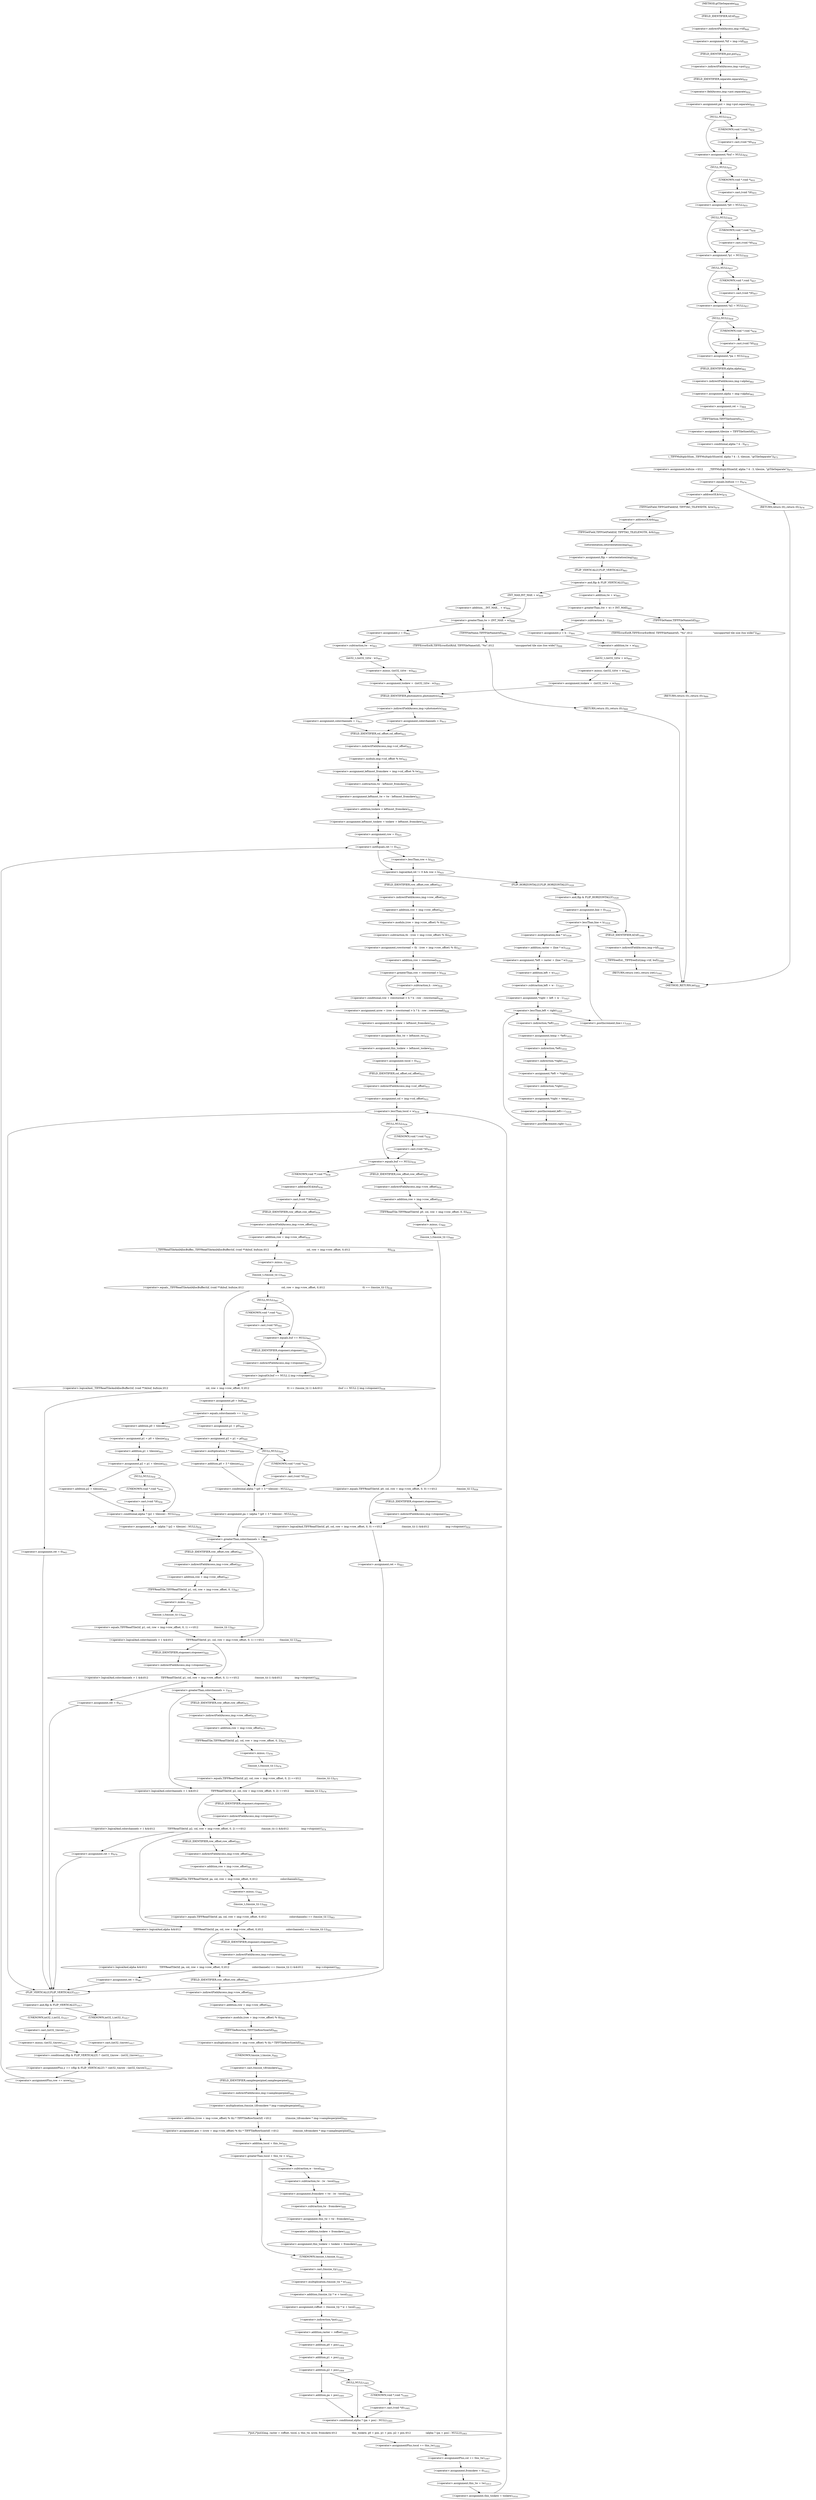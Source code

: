 digraph "gtTileSeparate" {  
"47645" [label = <(&lt;operator&gt;.assignment,*tif = img-&gt;tif)<SUB>849</SUB>> ]
"47651" [label = <(&lt;operator&gt;.assignment,put = img-&gt;put.separate)<SUB>850</SUB>> ]
"47666" [label = <(&lt;operator&gt;.assignment,*buf = NULL)<SUB>854</SUB>> ]
"47674" [label = <(&lt;operator&gt;.assignment,*p0 = NULL)<SUB>855</SUB>> ]
"47682" [label = <(&lt;operator&gt;.assignment,*p1 = NULL)<SUB>856</SUB>> ]
"47690" [label = <(&lt;operator&gt;.assignment,*p2 = NULL)<SUB>857</SUB>> ]
"47698" [label = <(&lt;operator&gt;.assignment,*pa = NULL)<SUB>858</SUB>> ]
"47710" [label = <(&lt;operator&gt;.assignment,alpha = img-&gt;alpha)<SUB>862</SUB>> ]
"47718" [label = <(&lt;operator&gt;.assignment,ret = 1)<SUB>864</SUB>> ]
"47728" [label = <(&lt;operator&gt;.assignment,tilesize = TIFFTileSize(tif))<SUB>871</SUB>> ]
"47732" [label = <(&lt;operator&gt;.assignment,bufsize =\012        _TIFFMultiplySSize(tif, alpha ? 4 : 3, tilesize, &quot;gtTileSeparate&quot;))<SUB>872</SUB>> ]
"47749" [label = <(TIFFGetField,TIFFGetField(tif, TIFFTAG_TILEWIDTH, &amp;tw))<SUB>879</SUB>> ]
"47754" [label = <(TIFFGetField,TIFFGetField(tif, TIFFTAG_TILELENGTH, &amp;th))<SUB>880</SUB>> ]
"47759" [label = <(&lt;operator&gt;.assignment,flip = setorientation(img))<SUB>882</SUB>> ]
"47846" [label = <(&lt;operator&gt;.assignment,leftmost_fromskew = img-&gt;col_offset % tw)<SUB>922</SUB>> ]
"47853" [label = <(&lt;operator&gt;.assignment,leftmost_tw = tw - leftmost_fromskew)<SUB>923</SUB>> ]
"47858" [label = <(&lt;operator&gt;.assignment,leftmost_toskew = toskew + leftmost_fromskew)<SUB>924</SUB>> ]
"48307" [label = <(_TIFFfreeExt,_TIFFfreeExt(img-&gt;tif, buf))<SUB>1040</SUB>> ]
"48312" [label = <(RETURN,return (ret);,return (ret);)<SUB>1041</SUB>> ]
"47647" [label = <(&lt;operator&gt;.indirectFieldAccess,img-&gt;tif)<SUB>849</SUB>> ]
"47653" [label = <(&lt;operator&gt;.fieldAccess,img-&gt;put.separate)<SUB>850</SUB>> ]
"47668" [label = <(NULL,NULL)<SUB>854</SUB>> ]
"47676" [label = <(NULL,NULL)<SUB>855</SUB>> ]
"47684" [label = <(NULL,NULL)<SUB>856</SUB>> ]
"47692" [label = <(NULL,NULL)<SUB>857</SUB>> ]
"47700" [label = <(NULL,NULL)<SUB>858</SUB>> ]
"47712" [label = <(&lt;operator&gt;.indirectFieldAccess,img-&gt;alpha)<SUB>862</SUB>> ]
"47730" [label = <(TIFFTileSize,TIFFTileSize(tif))<SUB>871</SUB>> ]
"47734" [label = <(_TIFFMultiplySSize,_TIFFMultiplySSize(tif, alpha ? 4 : 3, tilesize, &quot;gtTileSeparate&quot;))<SUB>873</SUB>> ]
"47743" [label = <(&lt;operator&gt;.equals,bufsize == 0)<SUB>874</SUB>> ]
"47752" [label = <(&lt;operator&gt;.addressOf,&amp;tw)<SUB>879</SUB>> ]
"47757" [label = <(&lt;operator&gt;.addressOf,&amp;th)<SUB>880</SUB>> ]
"47761" [label = <(setorientation,setorientation(img))<SUB>882</SUB>> ]
"47764" [label = <(&lt;operator&gt;.and,flip &amp; FLIP_VERTICALLY)<SUB>883</SUB>> ]
"47827" [label = <(&lt;operator&gt;.indirectFieldAccess,img-&gt;photometric)<SUB>906</SUB>> ]
"47848" [label = <(&lt;operator&gt;.modulo,img-&gt;col_offset % tw)<SUB>922</SUB>> ]
"47855" [label = <(&lt;operator&gt;.subtraction,tw - leftmost_fromskew)<SUB>923</SUB>> ]
"47860" [label = <(&lt;operator&gt;.addition,toskew + leftmost_fromskew)<SUB>924</SUB>> ]
"47868" [label = <(&lt;operator&gt;.logicalAnd,ret != 0 &amp;&amp; row &lt; h)<SUB>925</SUB>> ]
"47875" [label = <(&lt;operator&gt;.assignmentPlus,row += nrow)<SUB>925</SUB>> ]
"48250" [label = <(&lt;operator&gt;.and,flip &amp; FLIP_HORIZONTALLY)<SUB>1020</SUB>> ]
"48308" [label = <(&lt;operator&gt;.indirectFieldAccess,img-&gt;tif)<SUB>1040</SUB>> ]
"47649" [label = <(FIELD_IDENTIFIER,tif,tif)<SUB>849</SUB>> ]
"47654" [label = <(&lt;operator&gt;.indirectFieldAccess,img-&gt;put)<SUB>850</SUB>> ]
"47657" [label = <(FIELD_IDENTIFIER,separate,separate)<SUB>850</SUB>> ]
"47714" [label = <(FIELD_IDENTIFIER,alpha,alpha)<SUB>862</SUB>> ]
"47736" [label = <(&lt;operator&gt;.conditional,alpha ? 4 : 3)<SUB>873</SUB>> ]
"47747" [label = <(RETURN,return (0);,return (0);)<SUB>876</SUB>> ]
"47766" [label = <(FLIP_VERTICALLY,FLIP_VERTICALLY)<SUB>883</SUB>> ]
"47785" [label = <(&lt;operator&gt;.assignment,y = h - 1)<SUB>891</SUB>> ]
"47790" [label = <(&lt;operator&gt;.assignment,toskew = -(int32_t)(tw + w))<SUB>892</SUB>> ]
"47829" [label = <(FIELD_IDENTIFIER,photometric,photometric)<SUB>906</SUB>> ]
"47837" [label = <(&lt;operator&gt;.assignment,colorchannels = 1)<SUB>911</SUB>> ]
"47842" [label = <(&lt;operator&gt;.assignment,colorchannels = 3)<SUB>915</SUB>> ]
"47849" [label = <(&lt;operator&gt;.indirectFieldAccess,img-&gt;col_offset)<SUB>922</SUB>> ]
"47865" [label = <(&lt;operator&gt;.assignment,row = 0)<SUB>925</SUB>> ]
"47869" [label = <(&lt;operator&gt;.notEquals,ret != 0)<SUB>925</SUB>> ]
"47872" [label = <(&lt;operator&gt;.lessThan,row &lt; h)<SUB>925</SUB>> ]
"47879" [label = <(&lt;operator&gt;.assignment,rowstoread = th - (row + img-&gt;row_offset) % th)<SUB>927</SUB>> ]
"47890" [label = <(&lt;operator&gt;.assignment,nrow = (row + rowstoread &gt; h ? h - row : rowstoread))<SUB>928</SUB>> ]
"47902" [label = <(&lt;operator&gt;.assignment,fromskew = leftmost_fromskew)<SUB>929</SUB>> ]
"47905" [label = <(&lt;operator&gt;.assignment,this_tw = leftmost_tw)<SUB>930</SUB>> ]
"47908" [label = <(&lt;operator&gt;.assignment,this_toskew = leftmost_toskew)<SUB>931</SUB>> ]
"47911" [label = <(&lt;operator&gt;.assignment,tocol = 0)<SUB>932</SUB>> ]
"47914" [label = <(&lt;operator&gt;.assignment,col = img-&gt;col_offset)<SUB>933</SUB>> ]
"48234" [label = <(&lt;operator&gt;.assignmentPlus,y += ((flip &amp; FLIP_VERTICALLY) ? -(int32_t)nrow : (int32_t)nrow))<SUB>1017</SUB>> ]
"48252" [label = <(FLIP_HORIZONTALLY,FLIP_HORIZONTALLY)<SUB>1020</SUB>> ]
"48310" [label = <(FIELD_IDENTIFIER,tif,tif)<SUB>1040</SUB>> ]
"47656" [label = <(FIELD_IDENTIFIER,put,put)<SUB>850</SUB>> ]
"47670" [label = <(&lt;operator&gt;.cast,(void *)0)<SUB>854</SUB>> ]
"47678" [label = <(&lt;operator&gt;.cast,(void *)0)<SUB>855</SUB>> ]
"47686" [label = <(&lt;operator&gt;.cast,(void *)0)<SUB>856</SUB>> ]
"47694" [label = <(&lt;operator&gt;.cast,(void *)0)<SUB>857</SUB>> ]
"47702" [label = <(&lt;operator&gt;.cast,(void *)0)<SUB>858</SUB>> ]
"47771" [label = <(&lt;operator&gt;.greaterThan,(tw + w) &gt; INT_MAX)<SUB>885</SUB>> ]
"47787" [label = <(&lt;operator&gt;.subtraction,h - 1)<SUB>891</SUB>> ]
"47792" [label = <(&lt;operator&gt;.minus,-(int32_t)(tw + w))<SUB>892</SUB>> ]
"47816" [label = <(&lt;operator&gt;.assignment,y = 0)<SUB>902</SUB>> ]
"47819" [label = <(&lt;operator&gt;.assignment,toskew = -(int32_t)(tw - w))<SUB>903</SUB>> ]
"47851" [label = <(FIELD_IDENTIFIER,col_offset,col_offset)<SUB>922</SUB>> ]
"47881" [label = <(&lt;operator&gt;.subtraction,th - (row + img-&gt;row_offset) % th)<SUB>927</SUB>> ]
"47892" [label = <(&lt;operator&gt;.conditional,row + rowstoread &gt; h ? h - row : rowstoread)<SUB>928</SUB>> ]
"47916" [label = <(&lt;operator&gt;.indirectFieldAccess,img-&gt;col_offset)<SUB>933</SUB>> ]
"47920" [label = <(&lt;operator&gt;.lessThan,tocol &lt; w)<SUB>934</SUB>> ]
"48236" [label = <(&lt;operator&gt;.conditional,(flip &amp; FLIP_VERTICALLY) ? -(int32_t)nrow : (int32_t)nrow)<SUB>1017</SUB>> ]
"48262" [label = <(&lt;operator&gt;.lessThan,line &lt; h)<SUB>1024</SUB>> ]
"48265" [label = <(&lt;operator&gt;.postIncrement,line++)<SUB>1024</SUB>> ]
"47671" [label = <(UNKNOWN,void *,void *)<SUB>854</SUB>> ]
"47679" [label = <(UNKNOWN,void *,void *)<SUB>855</SUB>> ]
"47687" [label = <(UNKNOWN,void *,void *)<SUB>856</SUB>> ]
"47695" [label = <(UNKNOWN,void *,void *)<SUB>857</SUB>> ]
"47703" [label = <(UNKNOWN,void *,void *)<SUB>858</SUB>> ]
"47772" [label = <(&lt;operator&gt;.addition,tw + w)<SUB>885</SUB>> ]
"47777" [label = <(TIFFErrorExtR,TIFFErrorExtR(tif, TIFFFileName(tif), &quot;%s&quot;,\012                          &quot;unsupported tile size (too wide)&quot;))<SUB>887</SUB>> ]
"47783" [label = <(RETURN,return (0);,return (0);)<SUB>889</SUB>> ]
"47793" [label = <(int32_t,(int32_t)(tw + w))<SUB>892</SUB>> ]
"47800" [label = <(&lt;operator&gt;.greaterThan,tw &gt; (INT_MAX + w))<SUB>896</SUB>> ]
"47821" [label = <(&lt;operator&gt;.minus,-(int32_t)(tw - w))<SUB>903</SUB>> ]
"47883" [label = <(&lt;operator&gt;.modulo,(row + img-&gt;row_offset) % th)<SUB>927</SUB>> ]
"47893" [label = <(&lt;operator&gt;.greaterThan,row + rowstoread &gt; h)<SUB>928</SUB>> ]
"47898" [label = <(&lt;operator&gt;.subtraction,h - row)<SUB>928</SUB>> ]
"47918" [label = <(FIELD_IDENTIFIER,col_offset,col_offset)<SUB>933</SUB>> ]
"48133" [label = <(&lt;operator&gt;.assignment,pos = ((row + img-&gt;row_offset) % th) * TIFFTileRowSize(tif) +\012                  ((tmsize_t)fromskew * img-&gt;samplesperpixel))<SUB>991</SUB>> ]
"48178" [label = <(&lt;operator&gt;.assignment,roffset = (tmsize_t)y * w + tocol)<SUB>1002</SUB>> ]
"48187" [label = <(*put,(*put)(img, raster + roffset, tocol, y, this_tw, nrow, fromskew,\012                   this_toskew, p0 + pos, p1 + pos, p2 + pos,\012                   (alpha ? (pa + pos) : NULL)))<SUB>1003</SUB>> ]
"48219" [label = <(&lt;operator&gt;.assignmentPlus,tocol += this_tw)<SUB>1006</SUB>> ]
"48222" [label = <(&lt;operator&gt;.assignmentPlus,col += this_tw)<SUB>1007</SUB>> ]
"48225" [label = <(&lt;operator&gt;.assignment,fromskew = 0)<SUB>1012</SUB>> ]
"48228" [label = <(&lt;operator&gt;.assignment,this_tw = tw)<SUB>1013</SUB>> ]
"48231" [label = <(&lt;operator&gt;.assignment,this_toskew = toskew)<SUB>1014</SUB>> ]
"48237" [label = <(&lt;operator&gt;.and,flip &amp; FLIP_VERTICALLY)<SUB>1017</SUB>> ]
"48242" [label = <(&lt;operator&gt;.minus,-(int32_t)nrow)<SUB>1017</SUB>> ]
"48246" [label = <(&lt;operator&gt;.cast,(int32_t)nrow)<SUB>1017</SUB>> ]
"48259" [label = <(&lt;operator&gt;.assignment,line = 0)<SUB>1024</SUB>> ]
"48269" [label = <(&lt;operator&gt;.assignment,*left = raster + (line * w))<SUB>1026</SUB>> ]
"48277" [label = <(&lt;operator&gt;.assignment,*right = left + w - 1)<SUB>1027</SUB>> ]
"47779" [label = <(TIFFFileName,TIFFFileName(tif))<SUB>887</SUB>> ]
"47794" [label = <(&lt;operator&gt;.addition,tw + w)<SUB>892</SUB>> ]
"47802" [label = <(INT_MAX,INT_MAX + w)<SUB>896</SUB>> ]
"47808" [label = <(TIFFErrorExtR,TIFFErrorExtR(tif, TIFFFileName(tif), &quot;%s&quot;,\012                          &quot;unsupported tile size (too wide)&quot;))<SUB>898</SUB>> ]
"47814" [label = <(RETURN,return (0);,return (0);)<SUB>900</SUB>> ]
"47822" [label = <(int32_t,(int32_t)(tw - w))<SUB>903</SUB>> ]
"47884" [label = <(&lt;operator&gt;.addition,row + img-&gt;row_offset)<SUB>927</SUB>> ]
"47894" [label = <(&lt;operator&gt;.addition,row + rowstoread)<SUB>928</SUB>> ]
"47925" [label = <(&lt;operator&gt;.equals,buf == NULL)<SUB>936</SUB>> ]
"48049" [label = <(&lt;operator&gt;.logicalAnd,colorchannels &gt; 1 &amp;&amp;\012                TIFFReadTile(tif, p1, col, row + img-&gt;row_offset, 0, 1) ==\012                    (tmsize_t)(-1) &amp;&amp;\012                img-&gt;stoponerr)<SUB>966</SUB>> ]
"48078" [label = <(&lt;operator&gt;.logicalAnd,colorchannels &gt; 1 &amp;&amp;\012                TIFFReadTile(tif, p2, col, row + img-&gt;row_offset, 0, 2) ==\012                    (tmsize_t)(-1) &amp;&amp;\012                img-&gt;stoponerr)<SUB>974</SUB>> ]
"48107" [label = <(&lt;operator&gt;.logicalAnd,alpha &amp;&amp;\012                TIFFReadTile(tif, pa, col, row + img-&gt;row_offset, 0,\012                             colorchannels) == (tmsize_t)(-1) &amp;&amp;\012                img-&gt;stoponerr)<SUB>982</SUB>> ]
"48135" [label = <(&lt;operator&gt;.addition,((row + img-&gt;row_offset) % th) * TIFFTileRowSize(tif) +\012                  ((tmsize_t)fromskew * img-&gt;samplesperpixel))<SUB>991</SUB>> ]
"48154" [label = <(&lt;operator&gt;.greaterThan,tocol + this_tw &gt; w)<SUB>993</SUB>> ]
"48180" [label = <(&lt;operator&gt;.addition,(tmsize_t)y * w + tocol)<SUB>1002</SUB>> ]
"48188" [label = <(&lt;operator&gt;.indirection,*put)<SUB>1003</SUB>> ]
"48191" [label = <(&lt;operator&gt;.addition,raster + roffset)<SUB>1003</SUB>> ]
"48200" [label = <(&lt;operator&gt;.addition,p0 + pos)<SUB>1004</SUB>> ]
"48203" [label = <(&lt;operator&gt;.addition,p1 + pos)<SUB>1004</SUB>> ]
"48206" [label = <(&lt;operator&gt;.addition,p2 + pos)<SUB>1004</SUB>> ]
"48209" [label = <(&lt;operator&gt;.conditional,alpha ? (pa + pos) : NULL)<SUB>1005</SUB>> ]
"48239" [label = <(FLIP_VERTICALLY,FLIP_VERTICALLY)<SUB>1017</SUB>> ]
"48243" [label = <(&lt;operator&gt;.cast,(int32_t)nrow)<SUB>1017</SUB>> ]
"48247" [label = <(UNKNOWN,int32_t,int32_t)<SUB>1017</SUB>> ]
"48271" [label = <(&lt;operator&gt;.addition,raster + (line * w))<SUB>1026</SUB>> ]
"48279" [label = <(&lt;operator&gt;.subtraction,left + w - 1)<SUB>1027</SUB>> ]
"48285" [label = <(&lt;operator&gt;.lessThan,left &lt; right)<SUB>1029</SUB>> ]
"47810" [label = <(TIFFFileName,TIFFFileName(tif))<SUB>898</SUB>> ]
"47823" [label = <(&lt;operator&gt;.subtraction,tw - w)<SUB>903</SUB>> ]
"47886" [label = <(&lt;operator&gt;.indirectFieldAccess,img-&gt;row_offset)<SUB>927</SUB>> ]
"47927" [label = <(NULL,NULL)<SUB>936</SUB>> ]
"47970" [label = <(&lt;operator&gt;.assignment,p0 = buf)<SUB>946</SUB>> ]
"48050" [label = <(&lt;operator&gt;.logicalAnd,colorchannels &gt; 1 &amp;&amp;\012                TIFFReadTile(tif, p1, col, row + img-&gt;row_offset, 0, 1) ==\012                    (tmsize_t)(-1))<SUB>966</SUB>> ]
"48069" [label = <(&lt;operator&gt;.indirectFieldAccess,img-&gt;stoponerr)<SUB>969</SUB>> ]
"48073" [label = <(&lt;operator&gt;.assignment,ret = 0)<SUB>971</SUB>> ]
"48079" [label = <(&lt;operator&gt;.logicalAnd,colorchannels &gt; 1 &amp;&amp;\012                TIFFReadTile(tif, p2, col, row + img-&gt;row_offset, 0, 2) ==\012                    (tmsize_t)(-1))<SUB>974</SUB>> ]
"48098" [label = <(&lt;operator&gt;.indirectFieldAccess,img-&gt;stoponerr)<SUB>977</SUB>> ]
"48102" [label = <(&lt;operator&gt;.assignment,ret = 0)<SUB>979</SUB>> ]
"48108" [label = <(&lt;operator&gt;.logicalAnd,alpha &amp;&amp;\012                TIFFReadTile(tif, pa, col, row + img-&gt;row_offset, 0,\012                             colorchannels) == (tmsize_t)(-1))<SUB>982</SUB>> ]
"48125" [label = <(&lt;operator&gt;.indirectFieldAccess,img-&gt;stoponerr)<SUB>985</SUB>> ]
"48129" [label = <(&lt;operator&gt;.assignment,ret = 0)<SUB>987</SUB>> ]
"48136" [label = <(&lt;operator&gt;.multiplication,((row + img-&gt;row_offset) % th) * TIFFTileRowSize(tif))<SUB>991</SUB>> ]
"48146" [label = <(&lt;operator&gt;.multiplication,(tmsize_t)fromskew * img-&gt;samplesperpixel)<SUB>992</SUB>> ]
"48155" [label = <(&lt;operator&gt;.addition,tocol + this_tw)<SUB>993</SUB>> ]
"48160" [label = <(&lt;operator&gt;.assignment,fromskew = tw - (w - tocol))<SUB>998</SUB>> ]
"48167" [label = <(&lt;operator&gt;.assignment,this_tw = tw - fromskew)<SUB>999</SUB>> ]
"48172" [label = <(&lt;operator&gt;.assignment,this_toskew = toskew + fromskew)<SUB>1000</SUB>> ]
"48181" [label = <(&lt;operator&gt;.multiplication,(tmsize_t)y * w)<SUB>1002</SUB>> ]
"48211" [label = <(&lt;operator&gt;.addition,pa + pos)<SUB>1005</SUB>> ]
"48214" [label = <(NULL,NULL)<SUB>1005</SUB>> ]
"48244" [label = <(UNKNOWN,int32_t,int32_t)<SUB>1017</SUB>> ]
"48273" [label = <(&lt;operator&gt;.multiplication,line * w)<SUB>1026</SUB>> ]
"48280" [label = <(&lt;operator&gt;.addition,left + w)<SUB>1027</SUB>> ]
"48290" [label = <(&lt;operator&gt;.assignment,temp = *left)<SUB>1031</SUB>> ]
"48294" [label = <(&lt;operator&gt;.assignment,*left = *right)<SUB>1032</SUB>> ]
"48299" [label = <(&lt;operator&gt;.assignment,*right = temp)<SUB>1033</SUB>> ]
"48303" [label = <(&lt;operator&gt;.postIncrement,left++)<SUB>1034</SUB>> ]
"48305" [label = <(&lt;operator&gt;.postDecrement,right--)<SUB>1035</SUB>> ]
"47804" [label = <(&lt;operator&gt;.addition,__INT_MAX__ + w)<SUB>896</SUB>> ]
"47888" [label = <(FIELD_IDENTIFIER,row_offset,row_offset)<SUB>927</SUB>> ]
"47934" [label = <(&lt;operator&gt;.logicalAnd,_TIFFReadTileAndAllocBuffer(tif, (void **)&amp;buf, bufsize,\012                                                col, row + img-&gt;row_offset, 0,\012                                                0) == (tmsize_t)(-1) &amp;&amp;\012                    (buf == NULL || img-&gt;stoponerr))<SUB>938</SUB>> ]
"47974" [label = <(&lt;operator&gt;.equals,colorchannels == 1)<SUB>947</SUB>> ]
"48051" [label = <(&lt;operator&gt;.greaterThan,colorchannels &gt; 1)<SUB>966</SUB>> ]
"48054" [label = <(&lt;operator&gt;.equals,TIFFReadTile(tif, p1, col, row + img-&gt;row_offset, 0, 1) ==\012                    (tmsize_t)(-1))<SUB>967</SUB>> ]
"48071" [label = <(FIELD_IDENTIFIER,stoponerr,stoponerr)<SUB>969</SUB>> ]
"48080" [label = <(&lt;operator&gt;.greaterThan,colorchannels &gt; 1)<SUB>974</SUB>> ]
"48083" [label = <(&lt;operator&gt;.equals,TIFFReadTile(tif, p2, col, row + img-&gt;row_offset, 0, 2) ==\012                    (tmsize_t)(-1))<SUB>975</SUB>> ]
"48100" [label = <(FIELD_IDENTIFIER,stoponerr,stoponerr)<SUB>977</SUB>> ]
"48110" [label = <(&lt;operator&gt;.equals,TIFFReadTile(tif, pa, col, row + img-&gt;row_offset, 0,\012                             colorchannels) == (tmsize_t)(-1))<SUB>983</SUB>> ]
"48127" [label = <(FIELD_IDENTIFIER,stoponerr,stoponerr)<SUB>985</SUB>> ]
"48137" [label = <(&lt;operator&gt;.modulo,(row + img-&gt;row_offset) % th)<SUB>991</SUB>> ]
"48144" [label = <(TIFFTileRowSize,TIFFTileRowSize(tif))<SUB>991</SUB>> ]
"48147" [label = <(&lt;operator&gt;.cast,(tmsize_t)fromskew)<SUB>992</SUB>> ]
"48150" [label = <(&lt;operator&gt;.indirectFieldAccess,img-&gt;samplesperpixel)<SUB>992</SUB>> ]
"48162" [label = <(&lt;operator&gt;.subtraction,tw - (w - tocol))<SUB>998</SUB>> ]
"48169" [label = <(&lt;operator&gt;.subtraction,tw - fromskew)<SUB>999</SUB>> ]
"48174" [label = <(&lt;operator&gt;.addition,toskew + fromskew)<SUB>1000</SUB>> ]
"48182" [label = <(&lt;operator&gt;.cast,(tmsize_t)y)<SUB>1002</SUB>> ]
"48292" [label = <(&lt;operator&gt;.indirection,*left)<SUB>1031</SUB>> ]
"48295" [label = <(&lt;operator&gt;.indirection,*left)<SUB>1032</SUB>> ]
"48297" [label = <(&lt;operator&gt;.indirection,*right)<SUB>1032</SUB>> ]
"48300" [label = <(&lt;operator&gt;.indirection,*right)<SUB>1033</SUB>> ]
"47929" [label = <(&lt;operator&gt;.cast,(void *)0)<SUB>936</SUB>> ]
"47935" [label = <(&lt;operator&gt;.equals,_TIFFReadTileAndAllocBuffer(tif, (void **)&amp;buf, bufsize,\012                                                col, row + img-&gt;row_offset, 0,\012                                                0) == (tmsize_t)(-1))<SUB>938</SUB>> ]
"47954" [label = <(&lt;operator&gt;.logicalOr,buf == NULL || img-&gt;stoponerr)<SUB>941</SUB>> ]
"47966" [label = <(&lt;operator&gt;.assignment,ret = 0)<SUB>943</SUB>> ]
"47978" [label = <(&lt;operator&gt;.assignment,p2 = p1 = p0)<SUB>949</SUB>> ]
"47983" [label = <(&lt;operator&gt;.assignment,pa = (alpha ? (p0 + 3 * tilesize) : NULL))<SUB>950</SUB>> ]
"48024" [label = <(&lt;operator&gt;.logicalAnd,TIFFReadTile(tif, p0, col, row + img-&gt;row_offset, 0, 0) ==\012                         (tmsize_t)(-1) &amp;&amp;\012                     img-&gt;stoponerr)<SUB>959</SUB>> ]
"48055" [label = <(TIFFReadTile,TIFFReadTile(tif, p1, col, row + img-&gt;row_offset, 0, 1))<SUB>967</SUB>> ]
"48066" [label = <(tmsize_t,(tmsize_t)(-1))<SUB>968</SUB>> ]
"48084" [label = <(TIFFReadTile,TIFFReadTile(tif, p2, col, row + img-&gt;row_offset, 0, 2))<SUB>975</SUB>> ]
"48095" [label = <(tmsize_t,(tmsize_t)(-1))<SUB>976</SUB>> ]
"48111" [label = <(TIFFReadTile,TIFFReadTile(tif, pa, col, row + img-&gt;row_offset, 0,\012                             colorchannels))<SUB>983</SUB>> ]
"48122" [label = <(tmsize_t,(tmsize_t)(-1))<SUB>984</SUB>> ]
"48138" [label = <(&lt;operator&gt;.addition,row + img-&gt;row_offset)<SUB>991</SUB>> ]
"48148" [label = <(UNKNOWN,tmsize_t,tmsize_t)<SUB>992</SUB>> ]
"48152" [label = <(FIELD_IDENTIFIER,samplesperpixel,samplesperpixel)<SUB>992</SUB>> ]
"48164" [label = <(&lt;operator&gt;.subtraction,w - tocol)<SUB>998</SUB>> ]
"48183" [label = <(UNKNOWN,tmsize_t,tmsize_t)<SUB>1002</SUB>> ]
"48216" [label = <(&lt;operator&gt;.cast,(void *)0)<SUB>1005</SUB>> ]
"47930" [label = <(UNKNOWN,void *,void *)<SUB>936</SUB>> ]
"47936" [label = <(_TIFFReadTileAndAllocBuffer,_TIFFReadTileAndAllocBuffer(tif, (void **)&amp;buf, bufsize,\012                                                col, row + img-&gt;row_offset, 0,\012                                                0))<SUB>938</SUB>> ]
"47951" [label = <(tmsize_t,(tmsize_t)(-1))<SUB>940</SUB>> ]
"47955" [label = <(&lt;operator&gt;.equals,buf == NULL)<SUB>941</SUB>> ]
"47962" [label = <(&lt;operator&gt;.indirectFieldAccess,img-&gt;stoponerr)<SUB>941</SUB>> ]
"47980" [label = <(&lt;operator&gt;.assignment,p1 = p0)<SUB>949</SUB>> ]
"47985" [label = <(&lt;operator&gt;.conditional,alpha ? (p0 + 3 * tilesize) : NULL)<SUB>950</SUB>> ]
"47999" [label = <(&lt;operator&gt;.assignment,p1 = p0 + tilesize)<SUB>954</SUB>> ]
"48004" [label = <(&lt;operator&gt;.assignment,p2 = p1 + tilesize)<SUB>955</SUB>> ]
"48009" [label = <(&lt;operator&gt;.assignment,pa = (alpha ? (p2 + tilesize) : NULL))<SUB>956</SUB>> ]
"48025" [label = <(&lt;operator&gt;.equals,TIFFReadTile(tif, p0, col, row + img-&gt;row_offset, 0, 0) ==\012                         (tmsize_t)(-1))<SUB>959</SUB>> ]
"48040" [label = <(&lt;operator&gt;.indirectFieldAccess,img-&gt;stoponerr)<SUB>961</SUB>> ]
"48044" [label = <(&lt;operator&gt;.assignment,ret = 0)<SUB>963</SUB>> ]
"48059" [label = <(&lt;operator&gt;.addition,row + img-&gt;row_offset)<SUB>967</SUB>> ]
"48067" [label = <(&lt;operator&gt;.minus,-1)<SUB>968</SUB>> ]
"48088" [label = <(&lt;operator&gt;.addition,row + img-&gt;row_offset)<SUB>975</SUB>> ]
"48096" [label = <(&lt;operator&gt;.minus,-1)<SUB>976</SUB>> ]
"48115" [label = <(&lt;operator&gt;.addition,row + img-&gt;row_offset)<SUB>983</SUB>> ]
"48123" [label = <(&lt;operator&gt;.minus,-1)<SUB>984</SUB>> ]
"48140" [label = <(&lt;operator&gt;.indirectFieldAccess,img-&gt;row_offset)<SUB>991</SUB>> ]
"48217" [label = <(UNKNOWN,void *,void *)<SUB>1005</SUB>> ]
"47938" [label = <(&lt;operator&gt;.cast,(void **)&amp;buf)<SUB>938</SUB>> ]
"47944" [label = <(&lt;operator&gt;.addition,row + img-&gt;row_offset)<SUB>939</SUB>> ]
"47952" [label = <(&lt;operator&gt;.minus,-1)<SUB>940</SUB>> ]
"47957" [label = <(NULL,NULL)<SUB>941</SUB>> ]
"47964" [label = <(FIELD_IDENTIFIER,stoponerr,stoponerr)<SUB>941</SUB>> ]
"47987" [label = <(&lt;operator&gt;.addition,p0 + 3 * tilesize)<SUB>950</SUB>> ]
"47992" [label = <(NULL,NULL)<SUB>950</SUB>> ]
"48001" [label = <(&lt;operator&gt;.addition,p0 + tilesize)<SUB>954</SUB>> ]
"48006" [label = <(&lt;operator&gt;.addition,p1 + tilesize)<SUB>955</SUB>> ]
"48011" [label = <(&lt;operator&gt;.conditional,alpha ? (p2 + tilesize) : NULL)<SUB>956</SUB>> ]
"48026" [label = <(TIFFReadTile,TIFFReadTile(tif, p0, col, row + img-&gt;row_offset, 0, 0))<SUB>959</SUB>> ]
"48037" [label = <(tmsize_t,(tmsize_t)(-1))<SUB>960</SUB>> ]
"48042" [label = <(FIELD_IDENTIFIER,stoponerr,stoponerr)<SUB>961</SUB>> ]
"48061" [label = <(&lt;operator&gt;.indirectFieldAccess,img-&gt;row_offset)<SUB>967</SUB>> ]
"48090" [label = <(&lt;operator&gt;.indirectFieldAccess,img-&gt;row_offset)<SUB>975</SUB>> ]
"48117" [label = <(&lt;operator&gt;.indirectFieldAccess,img-&gt;row_offset)<SUB>983</SUB>> ]
"48142" [label = <(FIELD_IDENTIFIER,row_offset,row_offset)<SUB>991</SUB>> ]
"47939" [label = <(UNKNOWN,void **,void **)<SUB>938</SUB>> ]
"47940" [label = <(&lt;operator&gt;.addressOf,&amp;buf)<SUB>938</SUB>> ]
"47946" [label = <(&lt;operator&gt;.indirectFieldAccess,img-&gt;row_offset)<SUB>939</SUB>> ]
"47989" [label = <(&lt;operator&gt;.multiplication,3 * tilesize)<SUB>950</SUB>> ]
"48013" [label = <(&lt;operator&gt;.addition,p2 + tilesize)<SUB>956</SUB>> ]
"48016" [label = <(NULL,NULL)<SUB>956</SUB>> ]
"48030" [label = <(&lt;operator&gt;.addition,row + img-&gt;row_offset)<SUB>959</SUB>> ]
"48038" [label = <(&lt;operator&gt;.minus,-1)<SUB>960</SUB>> ]
"48063" [label = <(FIELD_IDENTIFIER,row_offset,row_offset)<SUB>967</SUB>> ]
"48092" [label = <(FIELD_IDENTIFIER,row_offset,row_offset)<SUB>975</SUB>> ]
"48119" [label = <(FIELD_IDENTIFIER,row_offset,row_offset)<SUB>983</SUB>> ]
"47948" [label = <(FIELD_IDENTIFIER,row_offset,row_offset)<SUB>939</SUB>> ]
"47959" [label = <(&lt;operator&gt;.cast,(void *)0)<SUB>941</SUB>> ]
"47994" [label = <(&lt;operator&gt;.cast,(void *)0)<SUB>950</SUB>> ]
"48032" [label = <(&lt;operator&gt;.indirectFieldAccess,img-&gt;row_offset)<SUB>959</SUB>> ]
"47960" [label = <(UNKNOWN,void *,void *)<SUB>941</SUB>> ]
"47995" [label = <(UNKNOWN,void *,void *)<SUB>950</SUB>> ]
"48018" [label = <(&lt;operator&gt;.cast,(void *)0)<SUB>956</SUB>> ]
"48034" [label = <(FIELD_IDENTIFIER,row_offset,row_offset)<SUB>959</SUB>> ]
"48019" [label = <(UNKNOWN,void *,void *)<SUB>956</SUB>> ]
"47638" [label = <(METHOD,gtTileSeparate)<SUB>846</SUB>> ]
"48314" [label = <(METHOD_RETURN,int)<SUB>846</SUB>> ]
  "47645" -> "47656" 
  "47651" -> "47668" 
  "47666" -> "47676" 
  "47674" -> "47684" 
  "47682" -> "47692" 
  "47690" -> "47700" 
  "47698" -> "47714" 
  "47710" -> "47718" 
  "47718" -> "47730" 
  "47728" -> "47736" 
  "47732" -> "47743" 
  "47749" -> "47757" 
  "47754" -> "47761" 
  "47759" -> "47766" 
  "47846" -> "47855" 
  "47853" -> "47860" 
  "47858" -> "47865" 
  "48307" -> "48312" 
  "48312" -> "48314" 
  "47647" -> "47645" 
  "47653" -> "47651" 
  "47668" -> "47671" 
  "47668" -> "47666" 
  "47676" -> "47679" 
  "47676" -> "47674" 
  "47684" -> "47687" 
  "47684" -> "47682" 
  "47692" -> "47695" 
  "47692" -> "47690" 
  "47700" -> "47703" 
  "47700" -> "47698" 
  "47712" -> "47710" 
  "47730" -> "47728" 
  "47734" -> "47732" 
  "47743" -> "47747" 
  "47743" -> "47752" 
  "47752" -> "47749" 
  "47757" -> "47754" 
  "47761" -> "47759" 
  "47764" -> "47772" 
  "47764" -> "47802" 
  "47827" -> "47837" 
  "47827" -> "47842" 
  "47848" -> "47846" 
  "47855" -> "47853" 
  "47860" -> "47858" 
  "47868" -> "47888" 
  "47868" -> "48252" 
  "47875" -> "47869" 
  "48250" -> "48259" 
  "48250" -> "48310" 
  "48308" -> "48307" 
  "47649" -> "47647" 
  "47654" -> "47657" 
  "47657" -> "47653" 
  "47714" -> "47712" 
  "47736" -> "47734" 
  "47747" -> "48314" 
  "47766" -> "47764" 
  "47785" -> "47794" 
  "47790" -> "47829" 
  "47829" -> "47827" 
  "47837" -> "47851" 
  "47842" -> "47851" 
  "47849" -> "47848" 
  "47865" -> "47869" 
  "47869" -> "47868" 
  "47869" -> "47872" 
  "47872" -> "47868" 
  "47879" -> "47894" 
  "47890" -> "47902" 
  "47902" -> "47905" 
  "47905" -> "47908" 
  "47908" -> "47911" 
  "47911" -> "47918" 
  "47914" -> "47920" 
  "48234" -> "47875" 
  "48252" -> "48250" 
  "48310" -> "48308" 
  "47656" -> "47654" 
  "47670" -> "47666" 
  "47678" -> "47674" 
  "47686" -> "47682" 
  "47694" -> "47690" 
  "47702" -> "47698" 
  "47771" -> "47779" 
  "47771" -> "47787" 
  "47787" -> "47785" 
  "47792" -> "47790" 
  "47816" -> "47823" 
  "47819" -> "47829" 
  "47851" -> "47849" 
  "47881" -> "47879" 
  "47892" -> "47890" 
  "47916" -> "47914" 
  "47920" -> "47927" 
  "47920" -> "48239" 
  "48236" -> "48234" 
  "48262" -> "48273" 
  "48262" -> "48310" 
  "48265" -> "48262" 
  "47671" -> "47670" 
  "47679" -> "47678" 
  "47687" -> "47686" 
  "47695" -> "47694" 
  "47703" -> "47702" 
  "47772" -> "47771" 
  "47777" -> "47783" 
  "47783" -> "48314" 
  "47793" -> "47792" 
  "47800" -> "47810" 
  "47800" -> "47816" 
  "47821" -> "47819" 
  "47883" -> "47881" 
  "47893" -> "47898" 
  "47893" -> "47892" 
  "47898" -> "47892" 
  "47918" -> "47916" 
  "48133" -> "48155" 
  "48178" -> "48188" 
  "48187" -> "48219" 
  "48219" -> "48222" 
  "48222" -> "48225" 
  "48225" -> "48228" 
  "48228" -> "48231" 
  "48231" -> "47920" 
  "48237" -> "48244" 
  "48237" -> "48247" 
  "48242" -> "48236" 
  "48246" -> "48236" 
  "48259" -> "48262" 
  "48269" -> "48280" 
  "48277" -> "48285" 
  "47779" -> "47777" 
  "47794" -> "47793" 
  "47802" -> "47800" 
  "47802" -> "47804" 
  "47808" -> "47814" 
  "47814" -> "48314" 
  "47822" -> "47821" 
  "47884" -> "47883" 
  "47894" -> "47893" 
  "47925" -> "47939" 
  "47925" -> "48034" 
  "48049" -> "48073" 
  "48049" -> "48080" 
  "48078" -> "48102" 
  "48078" -> "48108" 
  "48078" -> "48119" 
  "48107" -> "48129" 
  "48107" -> "48142" 
  "48135" -> "48133" 
  "48154" -> "48164" 
  "48154" -> "48183" 
  "48180" -> "48178" 
  "48188" -> "48191" 
  "48191" -> "48200" 
  "48200" -> "48203" 
  "48203" -> "48206" 
  "48206" -> "48214" 
  "48206" -> "48211" 
  "48209" -> "48187" 
  "48239" -> "48237" 
  "48243" -> "48242" 
  "48247" -> "48246" 
  "48271" -> "48269" 
  "48279" -> "48277" 
  "48285" -> "48292" 
  "48285" -> "48265" 
  "47810" -> "47808" 
  "47823" -> "47822" 
  "47886" -> "47884" 
  "47927" -> "47930" 
  "47927" -> "47925" 
  "47970" -> "47974" 
  "48050" -> "48049" 
  "48050" -> "48071" 
  "48069" -> "48049" 
  "48073" -> "48239" 
  "48079" -> "48078" 
  "48079" -> "48100" 
  "48098" -> "48078" 
  "48102" -> "48239" 
  "48108" -> "48107" 
  "48108" -> "48127" 
  "48125" -> "48107" 
  "48129" -> "48239" 
  "48136" -> "48148" 
  "48146" -> "48135" 
  "48155" -> "48154" 
  "48160" -> "48169" 
  "48167" -> "48174" 
  "48172" -> "48183" 
  "48181" -> "48180" 
  "48211" -> "48209" 
  "48214" -> "48217" 
  "48214" -> "48209" 
  "48244" -> "48243" 
  "48273" -> "48271" 
  "48280" -> "48279" 
  "48290" -> "48295" 
  "48294" -> "48300" 
  "48299" -> "48303" 
  "48303" -> "48305" 
  "48305" -> "48285" 
  "47804" -> "47800" 
  "47888" -> "47886" 
  "47934" -> "47966" 
  "47934" -> "47970" 
  "47974" -> "47980" 
  "47974" -> "48001" 
  "48051" -> "48050" 
  "48051" -> "48063" 
  "48054" -> "48050" 
  "48071" -> "48069" 
  "48080" -> "48079" 
  "48080" -> "48092" 
  "48083" -> "48079" 
  "48100" -> "48098" 
  "48110" -> "48108" 
  "48127" -> "48125" 
  "48137" -> "48144" 
  "48144" -> "48136" 
  "48147" -> "48152" 
  "48150" -> "48146" 
  "48162" -> "48160" 
  "48169" -> "48167" 
  "48174" -> "48172" 
  "48182" -> "48181" 
  "48292" -> "48290" 
  "48295" -> "48297" 
  "48297" -> "48294" 
  "48300" -> "48299" 
  "47929" -> "47925" 
  "47935" -> "47934" 
  "47935" -> "47957" 
  "47954" -> "47934" 
  "47966" -> "48239" 
  "47978" -> "47992" 
  "47978" -> "47989" 
  "47983" -> "48051" 
  "48024" -> "48044" 
  "48024" -> "48051" 
  "48055" -> "48067" 
  "48066" -> "48054" 
  "48084" -> "48096" 
  "48095" -> "48083" 
  "48111" -> "48123" 
  "48122" -> "48110" 
  "48138" -> "48137" 
  "48148" -> "48147" 
  "48152" -> "48150" 
  "48164" -> "48162" 
  "48183" -> "48182" 
  "48216" -> "48209" 
  "47930" -> "47929" 
  "47936" -> "47952" 
  "47951" -> "47935" 
  "47955" -> "47954" 
  "47955" -> "47964" 
  "47962" -> "47954" 
  "47980" -> "47978" 
  "47985" -> "47983" 
  "47999" -> "48006" 
  "48004" -> "48016" 
  "48004" -> "48013" 
  "48009" -> "48051" 
  "48025" -> "48024" 
  "48025" -> "48042" 
  "48040" -> "48024" 
  "48044" -> "48239" 
  "48059" -> "48055" 
  "48067" -> "48066" 
  "48088" -> "48084" 
  "48096" -> "48095" 
  "48115" -> "48111" 
  "48123" -> "48122" 
  "48140" -> "48138" 
  "48217" -> "48216" 
  "47938" -> "47948" 
  "47944" -> "47936" 
  "47952" -> "47951" 
  "47957" -> "47960" 
  "47957" -> "47955" 
  "47964" -> "47962" 
  "47987" -> "47985" 
  "47992" -> "47995" 
  "47992" -> "47985" 
  "48001" -> "47999" 
  "48006" -> "48004" 
  "48011" -> "48009" 
  "48026" -> "48038" 
  "48037" -> "48025" 
  "48042" -> "48040" 
  "48061" -> "48059" 
  "48090" -> "48088" 
  "48117" -> "48115" 
  "48142" -> "48140" 
  "47939" -> "47940" 
  "47940" -> "47938" 
  "47946" -> "47944" 
  "47989" -> "47987" 
  "48013" -> "48011" 
  "48016" -> "48019" 
  "48016" -> "48011" 
  "48030" -> "48026" 
  "48038" -> "48037" 
  "48063" -> "48061" 
  "48092" -> "48090" 
  "48119" -> "48117" 
  "47948" -> "47946" 
  "47959" -> "47955" 
  "47994" -> "47985" 
  "48032" -> "48030" 
  "47960" -> "47959" 
  "47995" -> "47994" 
  "48018" -> "48011" 
  "48034" -> "48032" 
  "48019" -> "48018" 
  "47638" -> "47649" 
}
